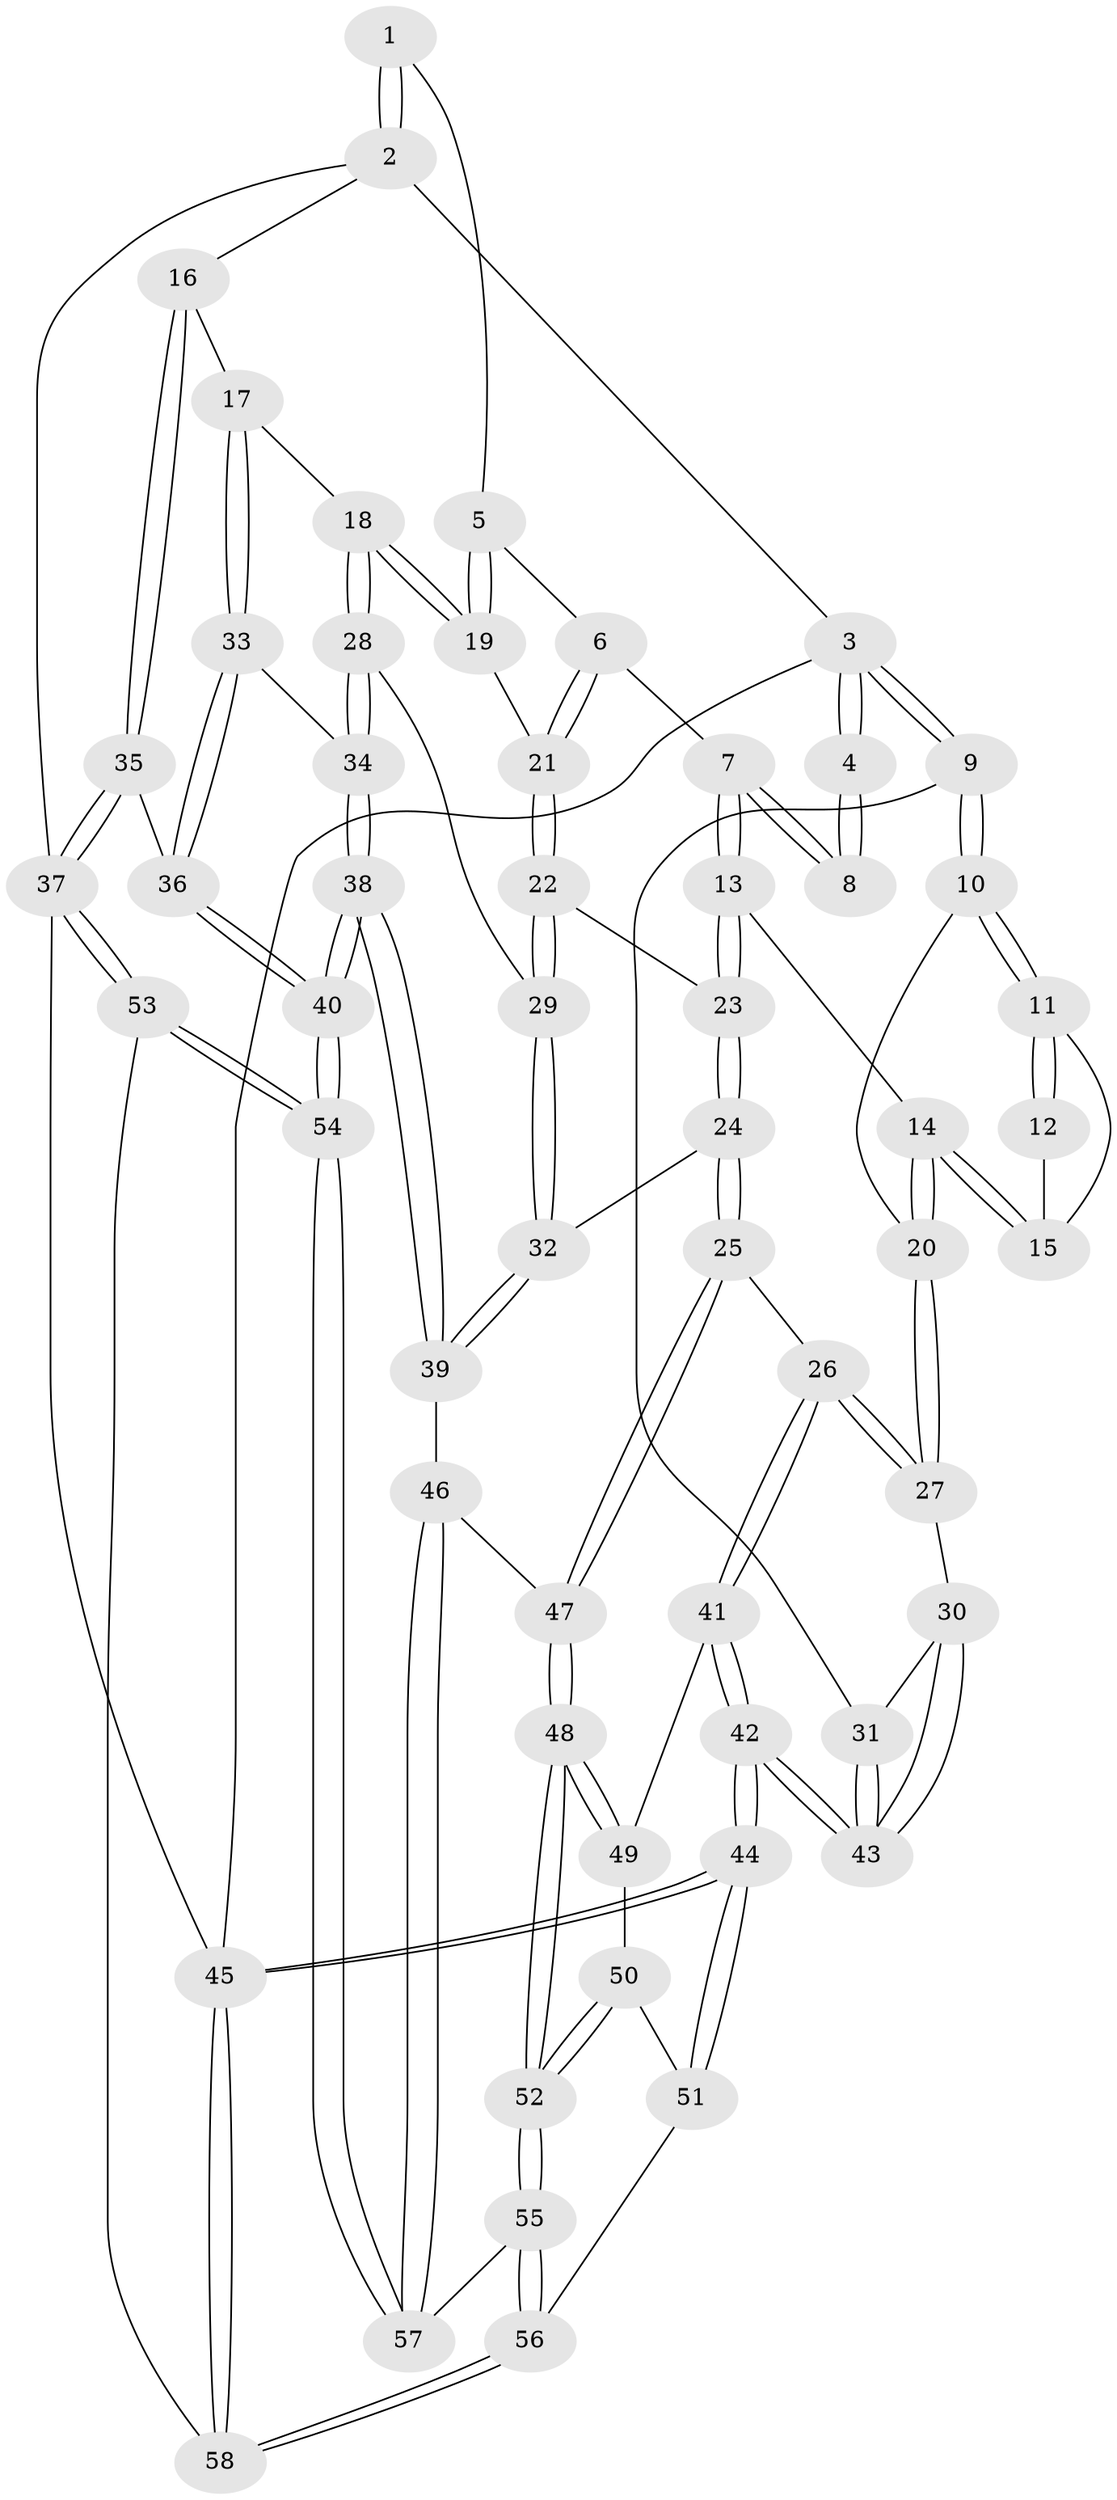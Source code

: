 // Generated by graph-tools (version 1.1) at 2025/00/03/09/25 05:00:00]
// undirected, 58 vertices, 142 edges
graph export_dot {
graph [start="1"]
  node [color=gray90,style=filled];
  1 [pos="+0.7611208545762373+0"];
  2 [pos="+1+0"];
  3 [pos="+0+0"];
  4 [pos="+0.30356628463263596+0"];
  5 [pos="+0.6108297017091817+0.11361321528732203"];
  6 [pos="+0.4373395728343691+0.11601442722187125"];
  7 [pos="+0.4106502252418466+0.10666001768533785"];
  8 [pos="+0.30108463248000666+0"];
  9 [pos="+0+0.20340612659428803"];
  10 [pos="+0+0.18498988642128253"];
  11 [pos="+0.0680122156491104+0.12481461390693228"];
  12 [pos="+0.2506211995505855+0"];
  13 [pos="+0.33720250415133785+0.2459518745854547"];
  14 [pos="+0.2596337454805013+0.2878163624093095"];
  15 [pos="+0.22607607317742434+0.18449011905698687"];
  16 [pos="+1+0.10667421924763859"];
  17 [pos="+0.9700280374691913+0.2193476770641585"];
  18 [pos="+0.8496897794286414+0.2673099989051293"];
  19 [pos="+0.6575265555191496+0.2005089710685456"];
  20 [pos="+0.23554055024005682+0.3186477951607626"];
  21 [pos="+0.5363896411513391+0.3285911335930506"];
  22 [pos="+0.5349961258571072+0.3322212773364377"];
  23 [pos="+0.4951688488604036+0.3557257649392818"];
  24 [pos="+0.39350751126753036+0.5501962751902272"];
  25 [pos="+0.35933377117189613+0.5630942436836212"];
  26 [pos="+0.2651158433945472+0.5320606475486995"];
  27 [pos="+0.23430778949315367+0.4971693682762866"];
  28 [pos="+0.7457949469752736+0.4341402121514596"];
  29 [pos="+0.7056442876073459+0.4567722315154081"];
  30 [pos="+0.21816406264677368+0.49583052157390733"];
  31 [pos="+0+0.38566621210887153"];
  32 [pos="+0.6310774250930112+0.5981264371244362"];
  33 [pos="+0.8963779099474514+0.5373496457382405"];
  34 [pos="+0.8546664483008152+0.5344214601509958"];
  35 [pos="+1+0.6405868825707122"];
  36 [pos="+1+0.6461629067312026"];
  37 [pos="+1+1"];
  38 [pos="+0.747042736362472+0.7676478769915805"];
  39 [pos="+0.6828108586360416+0.6970243141492097"];
  40 [pos="+0.7628703250251857+0.7953757157068896"];
  41 [pos="+0.12498313175774274+0.7315942170253994"];
  42 [pos="+0+0.7947150773263372"];
  43 [pos="+0+0.7862114840909091"];
  44 [pos="+0+1"];
  45 [pos="+0+1"];
  46 [pos="+0.411641300011268+0.7927372325257971"];
  47 [pos="+0.38684486419284303+0.7752995460512709"];
  48 [pos="+0.3162749656417043+0.8256581832848885"];
  49 [pos="+0.1386767153531111+0.7493281514271015"];
  50 [pos="+0.155515520027827+0.8253034756318602"];
  51 [pos="+0.13348007051053376+0.8788617857755305"];
  52 [pos="+0.265575438616249+0.9190193944888936"];
  53 [pos="+0.7448378451258479+1"];
  54 [pos="+0.7289584884622516+1"];
  55 [pos="+0.24583079228917754+1"];
  56 [pos="+0.24488455643921733+1"];
  57 [pos="+0.47310277325391814+0.8779653707141273"];
  58 [pos="+0.21467677277542654+1"];
  1 -- 2;
  1 -- 2;
  1 -- 5;
  2 -- 3;
  2 -- 16;
  2 -- 37;
  3 -- 4;
  3 -- 4;
  3 -- 9;
  3 -- 9;
  3 -- 45;
  4 -- 8;
  4 -- 8;
  5 -- 6;
  5 -- 19;
  5 -- 19;
  6 -- 7;
  6 -- 21;
  6 -- 21;
  7 -- 8;
  7 -- 8;
  7 -- 13;
  7 -- 13;
  9 -- 10;
  9 -- 10;
  9 -- 31;
  10 -- 11;
  10 -- 11;
  10 -- 20;
  11 -- 12;
  11 -- 12;
  11 -- 15;
  12 -- 15;
  13 -- 14;
  13 -- 23;
  13 -- 23;
  14 -- 15;
  14 -- 15;
  14 -- 20;
  14 -- 20;
  16 -- 17;
  16 -- 35;
  16 -- 35;
  17 -- 18;
  17 -- 33;
  17 -- 33;
  18 -- 19;
  18 -- 19;
  18 -- 28;
  18 -- 28;
  19 -- 21;
  20 -- 27;
  20 -- 27;
  21 -- 22;
  21 -- 22;
  22 -- 23;
  22 -- 29;
  22 -- 29;
  23 -- 24;
  23 -- 24;
  24 -- 25;
  24 -- 25;
  24 -- 32;
  25 -- 26;
  25 -- 47;
  25 -- 47;
  26 -- 27;
  26 -- 27;
  26 -- 41;
  26 -- 41;
  27 -- 30;
  28 -- 29;
  28 -- 34;
  28 -- 34;
  29 -- 32;
  29 -- 32;
  30 -- 31;
  30 -- 43;
  30 -- 43;
  31 -- 43;
  31 -- 43;
  32 -- 39;
  32 -- 39;
  33 -- 34;
  33 -- 36;
  33 -- 36;
  34 -- 38;
  34 -- 38;
  35 -- 36;
  35 -- 37;
  35 -- 37;
  36 -- 40;
  36 -- 40;
  37 -- 53;
  37 -- 53;
  37 -- 45;
  38 -- 39;
  38 -- 39;
  38 -- 40;
  38 -- 40;
  39 -- 46;
  40 -- 54;
  40 -- 54;
  41 -- 42;
  41 -- 42;
  41 -- 49;
  42 -- 43;
  42 -- 43;
  42 -- 44;
  42 -- 44;
  44 -- 45;
  44 -- 45;
  44 -- 51;
  44 -- 51;
  45 -- 58;
  45 -- 58;
  46 -- 47;
  46 -- 57;
  46 -- 57;
  47 -- 48;
  47 -- 48;
  48 -- 49;
  48 -- 49;
  48 -- 52;
  48 -- 52;
  49 -- 50;
  50 -- 51;
  50 -- 52;
  50 -- 52;
  51 -- 56;
  52 -- 55;
  52 -- 55;
  53 -- 54;
  53 -- 54;
  53 -- 58;
  54 -- 57;
  54 -- 57;
  55 -- 56;
  55 -- 56;
  55 -- 57;
  56 -- 58;
  56 -- 58;
}

